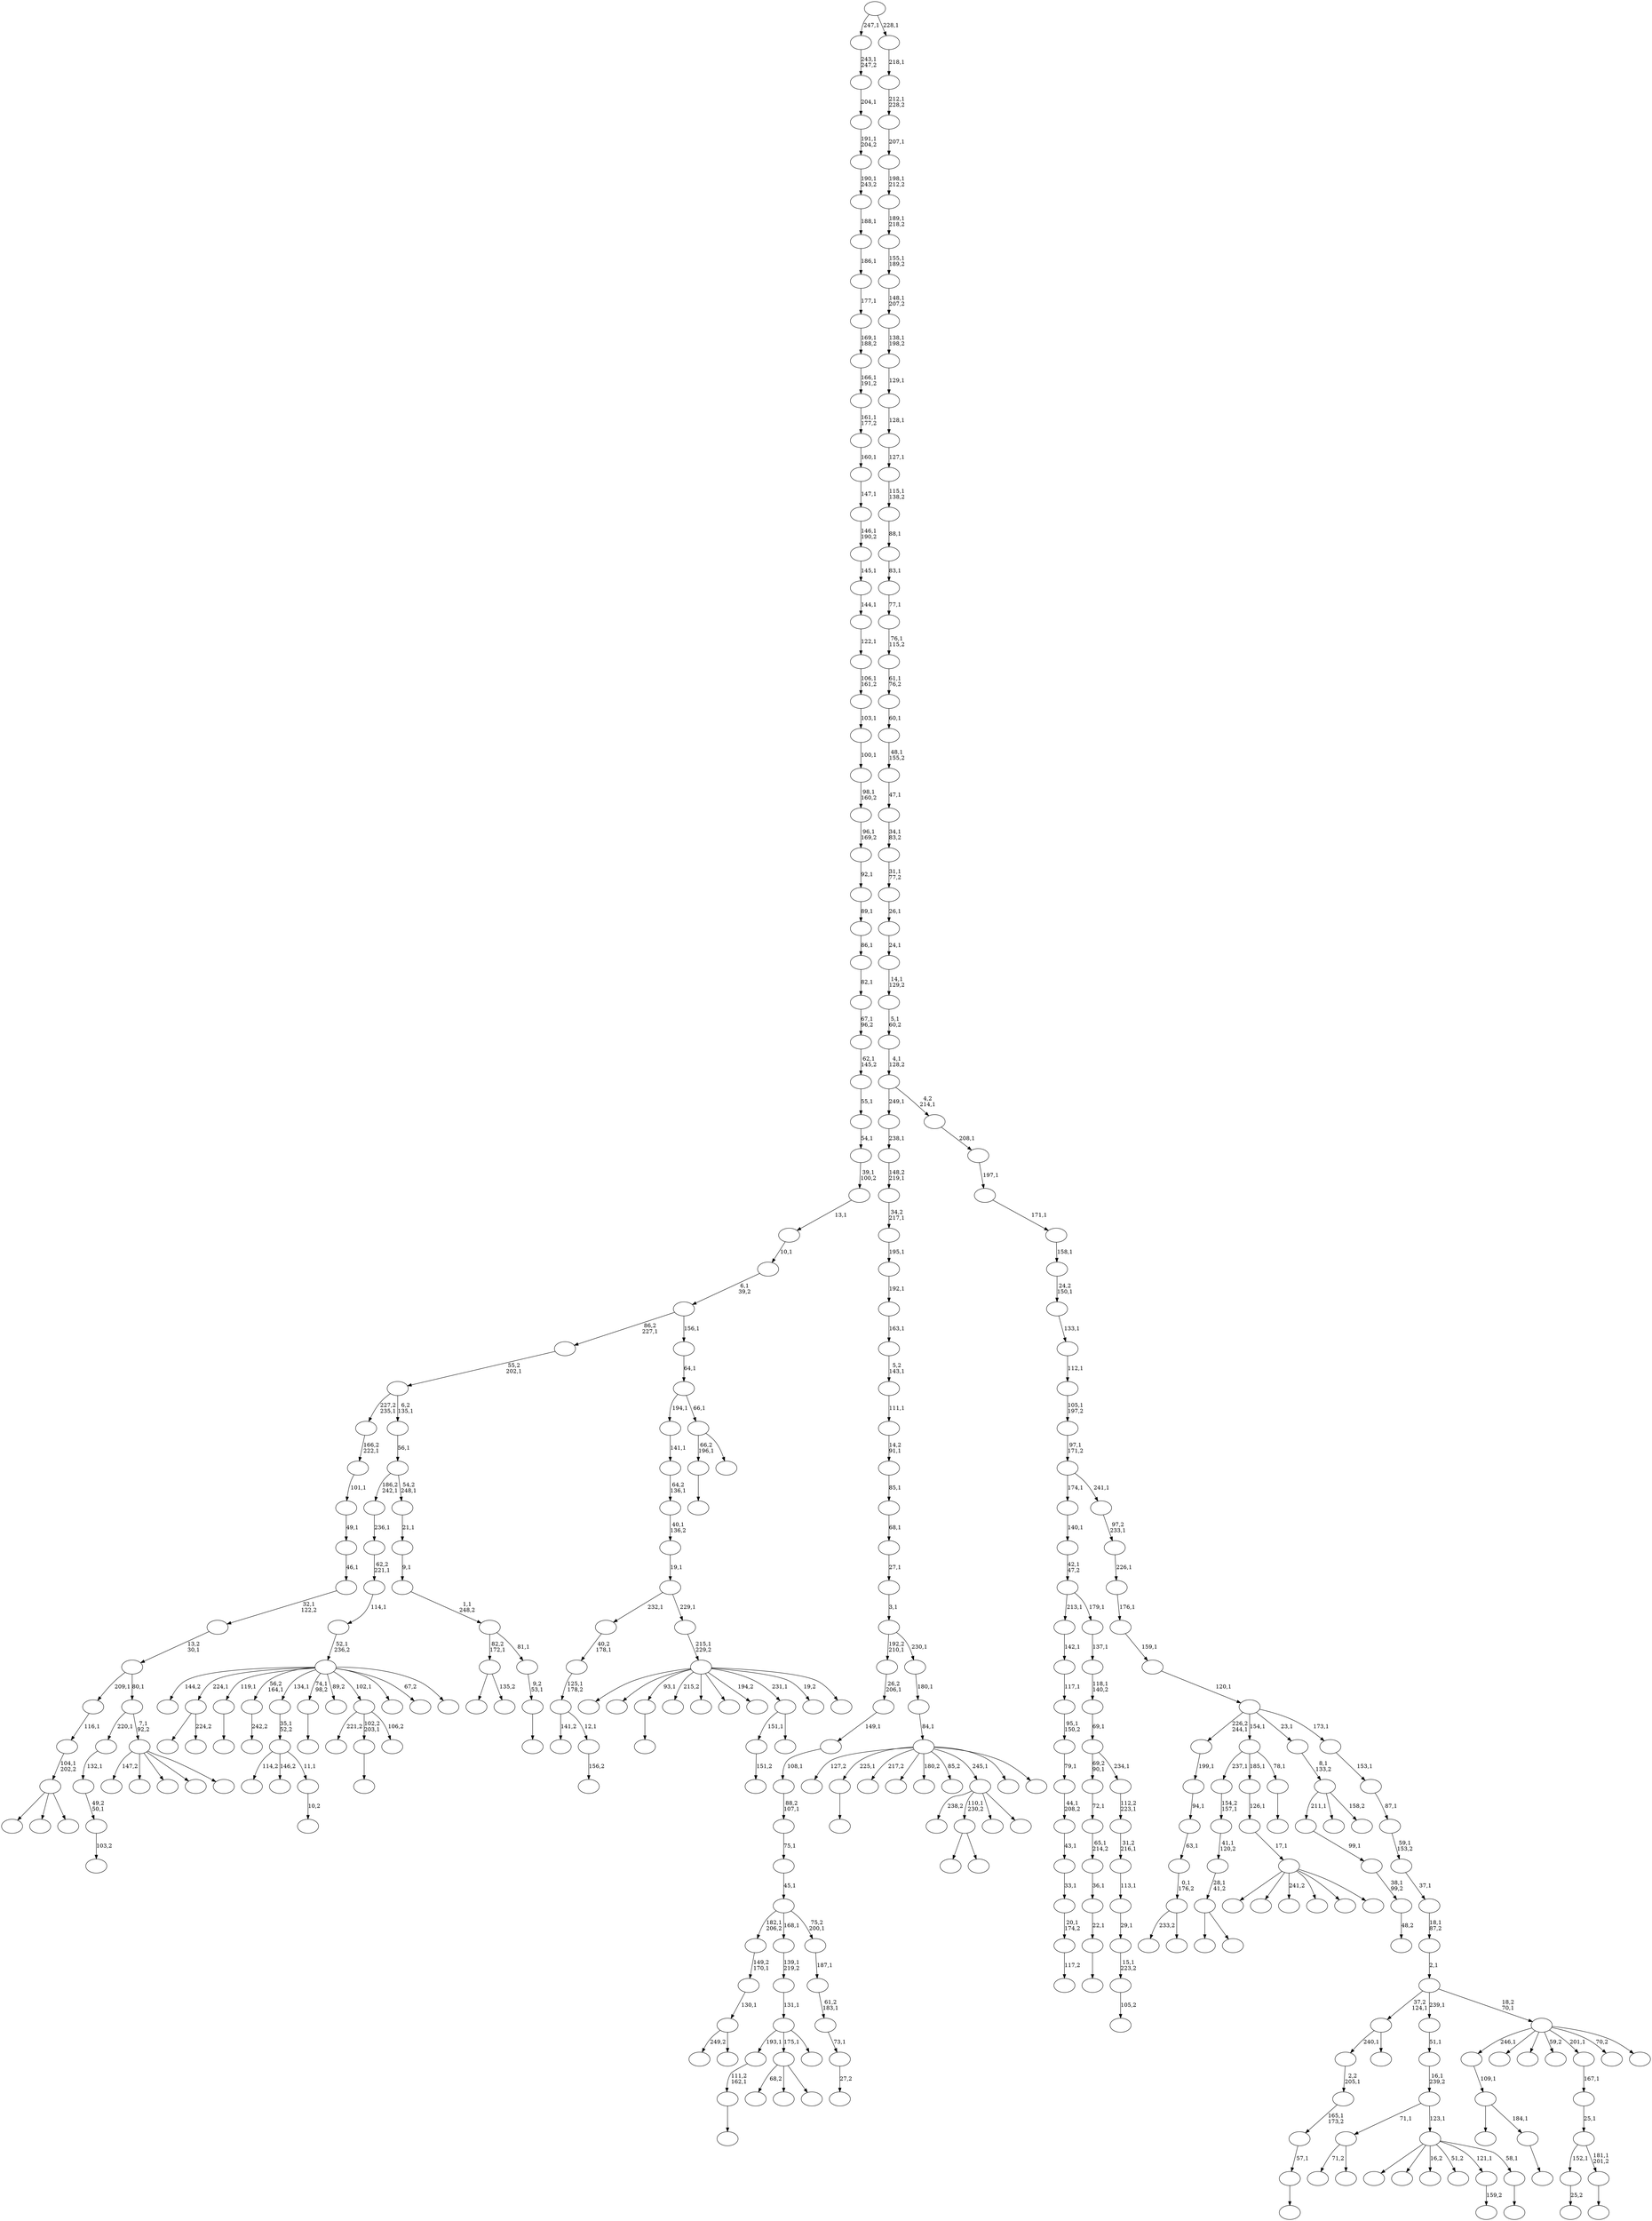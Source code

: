 digraph T {
	350 [label=""]
	349 [label=""]
	348 [label=""]
	347 [label=""]
	346 [label=""]
	345 [label=""]
	344 [label=""]
	343 [label=""]
	342 [label=""]
	341 [label=""]
	340 [label=""]
	339 [label=""]
	338 [label=""]
	337 [label=""]
	336 [label=""]
	335 [label=""]
	334 [label=""]
	333 [label=""]
	332 [label=""]
	331 [label=""]
	330 [label=""]
	329 [label=""]
	328 [label=""]
	327 [label=""]
	326 [label=""]
	325 [label=""]
	324 [label=""]
	323 [label=""]
	322 [label=""]
	321 [label=""]
	320 [label=""]
	319 [label=""]
	318 [label=""]
	317 [label=""]
	316 [label=""]
	315 [label=""]
	314 [label=""]
	313 [label=""]
	312 [label=""]
	311 [label=""]
	310 [label=""]
	309 [label=""]
	308 [label=""]
	307 [label=""]
	306 [label=""]
	305 [label=""]
	304 [label=""]
	303 [label=""]
	302 [label=""]
	301 [label=""]
	300 [label=""]
	299 [label=""]
	298 [label=""]
	297 [label=""]
	296 [label=""]
	295 [label=""]
	294 [label=""]
	293 [label=""]
	292 [label=""]
	291 [label=""]
	290 [label=""]
	289 [label=""]
	288 [label=""]
	287 [label=""]
	286 [label=""]
	285 [label=""]
	284 [label=""]
	283 [label=""]
	282 [label=""]
	281 [label=""]
	280 [label=""]
	279 [label=""]
	278 [label=""]
	277 [label=""]
	276 [label=""]
	275 [label=""]
	274 [label=""]
	273 [label=""]
	272 [label=""]
	271 [label=""]
	270 [label=""]
	269 [label=""]
	268 [label=""]
	267 [label=""]
	266 [label=""]
	265 [label=""]
	264 [label=""]
	263 [label=""]
	262 [label=""]
	261 [label=""]
	260 [label=""]
	259 [label=""]
	258 [label=""]
	257 [label=""]
	256 [label=""]
	255 [label=""]
	254 [label=""]
	253 [label=""]
	252 [label=""]
	251 [label=""]
	250 [label=""]
	249 [label=""]
	248 [label=""]
	247 [label=""]
	246 [label=""]
	245 [label=""]
	244 [label=""]
	243 [label=""]
	242 [label=""]
	241 [label=""]
	240 [label=""]
	239 [label=""]
	238 [label=""]
	237 [label=""]
	236 [label=""]
	235 [label=""]
	234 [label=""]
	233 [label=""]
	232 [label=""]
	231 [label=""]
	230 [label=""]
	229 [label=""]
	228 [label=""]
	227 [label=""]
	226 [label=""]
	225 [label=""]
	224 [label=""]
	223 [label=""]
	222 [label=""]
	221 [label=""]
	220 [label=""]
	219 [label=""]
	218 [label=""]
	217 [label=""]
	216 [label=""]
	215 [label=""]
	214 [label=""]
	213 [label=""]
	212 [label=""]
	211 [label=""]
	210 [label=""]
	209 [label=""]
	208 [label=""]
	207 [label=""]
	206 [label=""]
	205 [label=""]
	204 [label=""]
	203 [label=""]
	202 [label=""]
	201 [label=""]
	200 [label=""]
	199 [label=""]
	198 [label=""]
	197 [label=""]
	196 [label=""]
	195 [label=""]
	194 [label=""]
	193 [label=""]
	192 [label=""]
	191 [label=""]
	190 [label=""]
	189 [label=""]
	188 [label=""]
	187 [label=""]
	186 [label=""]
	185 [label=""]
	184 [label=""]
	183 [label=""]
	182 [label=""]
	181 [label=""]
	180 [label=""]
	179 [label=""]
	178 [label=""]
	177 [label=""]
	176 [label=""]
	175 [label=""]
	174 [label=""]
	173 [label=""]
	172 [label=""]
	171 [label=""]
	170 [label=""]
	169 [label=""]
	168 [label=""]
	167 [label=""]
	166 [label=""]
	165 [label=""]
	164 [label=""]
	163 [label=""]
	162 [label=""]
	161 [label=""]
	160 [label=""]
	159 [label=""]
	158 [label=""]
	157 [label=""]
	156 [label=""]
	155 [label=""]
	154 [label=""]
	153 [label=""]
	152 [label=""]
	151 [label=""]
	150 [label=""]
	149 [label=""]
	148 [label=""]
	147 [label=""]
	146 [label=""]
	145 [label=""]
	144 [label=""]
	143 [label=""]
	142 [label=""]
	141 [label=""]
	140 [label=""]
	139 [label=""]
	138 [label=""]
	137 [label=""]
	136 [label=""]
	135 [label=""]
	134 [label=""]
	133 [label=""]
	132 [label=""]
	131 [label=""]
	130 [label=""]
	129 [label=""]
	128 [label=""]
	127 [label=""]
	126 [label=""]
	125 [label=""]
	124 [label=""]
	123 [label=""]
	122 [label=""]
	121 [label=""]
	120 [label=""]
	119 [label=""]
	118 [label=""]
	117 [label=""]
	116 [label=""]
	115 [label=""]
	114 [label=""]
	113 [label=""]
	112 [label=""]
	111 [label=""]
	110 [label=""]
	109 [label=""]
	108 [label=""]
	107 [label=""]
	106 [label=""]
	105 [label=""]
	104 [label=""]
	103 [label=""]
	102 [label=""]
	101 [label=""]
	100 [label=""]
	99 [label=""]
	98 [label=""]
	97 [label=""]
	96 [label=""]
	95 [label=""]
	94 [label=""]
	93 [label=""]
	92 [label=""]
	91 [label=""]
	90 [label=""]
	89 [label=""]
	88 [label=""]
	87 [label=""]
	86 [label=""]
	85 [label=""]
	84 [label=""]
	83 [label=""]
	82 [label=""]
	81 [label=""]
	80 [label=""]
	79 [label=""]
	78 [label=""]
	77 [label=""]
	76 [label=""]
	75 [label=""]
	74 [label=""]
	73 [label=""]
	72 [label=""]
	71 [label=""]
	70 [label=""]
	69 [label=""]
	68 [label=""]
	67 [label=""]
	66 [label=""]
	65 [label=""]
	64 [label=""]
	63 [label=""]
	62 [label=""]
	61 [label=""]
	60 [label=""]
	59 [label=""]
	58 [label=""]
	57 [label=""]
	56 [label=""]
	55 [label=""]
	54 [label=""]
	53 [label=""]
	52 [label=""]
	51 [label=""]
	50 [label=""]
	49 [label=""]
	48 [label=""]
	47 [label=""]
	46 [label=""]
	45 [label=""]
	44 [label=""]
	43 [label=""]
	42 [label=""]
	41 [label=""]
	40 [label=""]
	39 [label=""]
	38 [label=""]
	37 [label=""]
	36 [label=""]
	35 [label=""]
	34 [label=""]
	33 [label=""]
	32 [label=""]
	31 [label=""]
	30 [label=""]
	29 [label=""]
	28 [label=""]
	27 [label=""]
	26 [label=""]
	25 [label=""]
	24 [label=""]
	23 [label=""]
	22 [label=""]
	21 [label=""]
	20 [label=""]
	19 [label=""]
	18 [label=""]
	17 [label=""]
	16 [label=""]
	15 [label=""]
	14 [label=""]
	13 [label=""]
	12 [label=""]
	11 [label=""]
	10 [label=""]
	9 [label=""]
	8 [label=""]
	7 [label=""]
	6 [label=""]
	5 [label=""]
	4 [label=""]
	3 [label=""]
	2 [label=""]
	1 [label=""]
	0 [label=""]
	346 -> 347 [label=""]
	345 -> 346 [label="111,2\n162,1"]
	342 -> 343 [label=""]
	341 -> 344 [label=""]
	341 -> 342 [label="184,1"]
	340 -> 341 [label="109,1"]
	337 -> 338 [label=""]
	333 -> 334 [label="48,2"]
	332 -> 333 [label="38,1\n99,2"]
	331 -> 332 [label="99,1"]
	329 -> 335 [label=""]
	329 -> 330 [label="224,2"]
	324 -> 325 [label=""]
	321 -> 322 [label="117,2"]
	320 -> 321 [label="20,1\n174,2"]
	319 -> 320 [label="33,1"]
	318 -> 319 [label="43,1"]
	317 -> 318 [label="44,1\n208,2"]
	316 -> 317 [label="79,1"]
	315 -> 316 [label="95,1\n150,2"]
	314 -> 315 [label="117,1"]
	313 -> 314 [label="142,1"]
	309 -> 348 [label=""]
	309 -> 310 [label="135,2"]
	303 -> 304 [label="151,2"]
	301 -> 323 [label="68,2"]
	301 -> 312 [label=""]
	301 -> 302 [label=""]
	298 -> 305 [label=""]
	298 -> 299 [label=""]
	297 -> 298 [label="28,1\n41,2"]
	296 -> 297 [label="41,1\n120,2"]
	295 -> 296 [label="154,2\n157,1"]
	292 -> 293 [label="103,2"]
	291 -> 292 [label="49,2\n50,1"]
	290 -> 291 [label="132,1"]
	286 -> 287 [label=""]
	285 -> 286 [label="57,1"]
	284 -> 285 [label="165,1\n173,2"]
	283 -> 284 [label="2,2\n205,1"]
	281 -> 282 [label=""]
	278 -> 311 [label="233,2"]
	278 -> 279 [label=""]
	277 -> 278 [label="0,1\n176,2"]
	276 -> 277 [label="63,1"]
	275 -> 276 [label="94,1"]
	274 -> 275 [label="199,1"]
	271 -> 272 [label="25,2"]
	269 -> 273 [label=""]
	269 -> 270 [label=""]
	265 -> 266 [label="156,2"]
	264 -> 280 [label="141,2"]
	264 -> 265 [label="12,1"]
	263 -> 264 [label="125,1\n178,2"]
	262 -> 263 [label="40,2\n178,1"]
	259 -> 260 [label=""]
	257 -> 258 [label=""]
	256 -> 257 [label="22,1"]
	255 -> 256 [label="36,1"]
	254 -> 255 [label="65,1\n214,2"]
	253 -> 254 [label="72,1"]
	251 -> 252 [label="105,2"]
	250 -> 251 [label="15,1\n223,2"]
	249 -> 250 [label="29,1"]
	248 -> 249 [label="113,1"]
	247 -> 248 [label="31,2\n216,1"]
	246 -> 247 [label="112,2\n223,1"]
	245 -> 253 [label="69,2\n90,1"]
	245 -> 246 [label="234,1"]
	244 -> 245 [label="69,1"]
	243 -> 244 [label="118,1\n140,2"]
	242 -> 243 [label="137,1"]
	241 -> 313 [label="213,1"]
	241 -> 242 [label="179,1"]
	240 -> 241 [label="42,1\n47,2"]
	239 -> 240 [label="140,1"]
	236 -> 237 [label="242,2"]
	228 -> 229 [label="10,2"]
	227 -> 339 [label="114,2"]
	227 -> 268 [label="146,2"]
	227 -> 228 [label="11,1"]
	226 -> 227 [label="35,1\n52,2"]
	220 -> 221 [label=""]
	218 -> 225 [label="249,2"]
	218 -> 219 [label=""]
	217 -> 218 [label="130,1"]
	216 -> 217 [label="149,2\n170,1"]
	210 -> 211 [label=""]
	207 -> 303 [label="151,1"]
	207 -> 208 [label=""]
	203 -> 261 [label=""]
	203 -> 223 [label=""]
	203 -> 204 [label=""]
	202 -> 203 [label="104,1\n202,2"]
	201 -> 202 [label="116,1"]
	199 -> 326 [label="71,2"]
	199 -> 200 [label=""]
	196 -> 327 [label=""]
	196 -> 267 [label=""]
	196 -> 233 [label="241,2"]
	196 -> 230 [label=""]
	196 -> 209 [label=""]
	196 -> 197 [label=""]
	195 -> 196 [label="17,1"]
	194 -> 195 [label="126,1"]
	191 -> 192 [label=""]
	190 -> 295 [label="237,1"]
	190 -> 194 [label="185,1"]
	190 -> 191 [label="78,1"]
	187 -> 238 [label="221,2"]
	187 -> 210 [label="102,2\n203,1"]
	187 -> 188 [label="106,2"]
	184 -> 185 [label=""]
	183 -> 271 [label="152,1"]
	183 -> 184 [label="181,1\n201,2"]
	182 -> 183 [label="25,1"]
	181 -> 182 [label="167,1"]
	177 -> 345 [label="193,1"]
	177 -> 301 [label="175,1"]
	177 -> 178 [label=""]
	176 -> 177 [label="131,1"]
	175 -> 176 [label="139,1\n219,2"]
	172 -> 300 [label="147,2"]
	172 -> 289 [label=""]
	172 -> 193 [label=""]
	172 -> 186 [label=""]
	172 -> 173 [label=""]
	171 -> 290 [label="220,1"]
	171 -> 172 [label="7,1\n92,2"]
	170 -> 201 [label="209,1"]
	170 -> 171 [label="80,1"]
	169 -> 170 [label="13,2\n30,1"]
	168 -> 169 [label="32,1\n122,2"]
	167 -> 168 [label="46,1"]
	166 -> 167 [label="49,1"]
	165 -> 166 [label="101,1"]
	164 -> 165 [label="166,2\n222,1"]
	162 -> 350 [label="144,2"]
	162 -> 329 [label="224,1"]
	162 -> 324 [label="119,1"]
	162 -> 236 [label="56,2\n164,1"]
	162 -> 226 [label="134,1"]
	162 -> 220 [label="74,1\n98,2"]
	162 -> 205 [label="89,2"]
	162 -> 187 [label="102,1"]
	162 -> 180 [label=""]
	162 -> 179 [label="67,2"]
	162 -> 163 [label=""]
	161 -> 162 [label="52,1\n236,2"]
	160 -> 161 [label="114,1"]
	159 -> 160 [label="62,2\n221,1"]
	158 -> 159 [label="236,1"]
	156 -> 157 [label="27,2"]
	155 -> 156 [label="73,1"]
	154 -> 155 [label="61,2\n183,1"]
	153 -> 154 [label="187,1"]
	152 -> 216 [label="182,1\n206,2"]
	152 -> 175 [label="168,1"]
	152 -> 153 [label="75,2\n200,1"]
	151 -> 152 [label="45,1"]
	150 -> 151 [label="75,1"]
	149 -> 150 [label="88,2\n107,1"]
	148 -> 149 [label="108,1"]
	147 -> 148 [label="149,1"]
	146 -> 147 [label="26,2\n206,1"]
	143 -> 328 [label=""]
	143 -> 294 [label=""]
	143 -> 281 [label="93,1"]
	143 -> 232 [label="215,2"]
	143 -> 214 [label=""]
	143 -> 213 [label=""]
	143 -> 212 [label="194,2"]
	143 -> 207 [label="231,1"]
	143 -> 189 [label="19,2"]
	143 -> 144 [label=""]
	142 -> 143 [label="215,1\n229,2"]
	141 -> 262 [label="232,1"]
	141 -> 142 [label="229,1"]
	140 -> 141 [label="19,1"]
	139 -> 140 [label="40,1\n136,2"]
	138 -> 139 [label="64,2\n136,1"]
	137 -> 138 [label="141,1"]
	135 -> 331 [label="211,1"]
	135 -> 231 [label=""]
	135 -> 136 [label="158,2"]
	134 -> 135 [label="8,1\n133,2"]
	132 -> 349 [label="238,2"]
	132 -> 269 [label="110,1\n230,2"]
	132 -> 198 [label=""]
	132 -> 133 [label=""]
	130 -> 131 [label=""]
	129 -> 130 [label="9,2\n53,1"]
	128 -> 309 [label="82,2\n172,1"]
	128 -> 129 [label="81,1"]
	127 -> 128 [label="1,1\n248,2"]
	126 -> 127 [label="9,1"]
	125 -> 126 [label="21,1"]
	124 -> 158 [label="186,2\n242,1"]
	124 -> 125 [label="54,2\n248,1"]
	123 -> 124 [label="56,1"]
	122 -> 164 [label="227,2\n235,1"]
	122 -> 123 [label="6,2\n135,1"]
	121 -> 122 [label="55,2\n202,1"]
	118 -> 337 [label="66,2\n196,1"]
	118 -> 119 [label=""]
	117 -> 137 [label="194,1"]
	117 -> 118 [label="66,1"]
	116 -> 117 [label="64,1"]
	115 -> 121 [label="86,2\n227,1"]
	115 -> 116 [label="156,1"]
	114 -> 115 [label="6,1\n39,2"]
	113 -> 114 [label="10,1"]
	112 -> 113 [label="13,1"]
	111 -> 112 [label="39,1\n100,2"]
	110 -> 111 [label="54,1"]
	109 -> 110 [label="55,1"]
	108 -> 109 [label="62,1\n145,2"]
	107 -> 108 [label="67,1\n96,2"]
	106 -> 107 [label="82,1"]
	105 -> 106 [label="86,1"]
	104 -> 105 [label="89,1"]
	103 -> 104 [label="92,1"]
	102 -> 103 [label="96,1\n169,2"]
	101 -> 102 [label="98,1\n160,2"]
	100 -> 101 [label="100,1"]
	99 -> 100 [label="103,1"]
	98 -> 99 [label="106,1\n161,2"]
	97 -> 98 [label="122,1"]
	96 -> 97 [label="144,1"]
	95 -> 96 [label="145,1"]
	94 -> 95 [label="146,1\n190,2"]
	93 -> 94 [label="147,1"]
	92 -> 93 [label="160,1"]
	91 -> 92 [label="161,1\n177,2"]
	90 -> 91 [label="166,1\n191,2"]
	89 -> 90 [label="169,1\n188,2"]
	88 -> 89 [label="177,1"]
	87 -> 88 [label="186,1"]
	86 -> 87 [label="188,1"]
	85 -> 86 [label="190,1\n243,2"]
	84 -> 85 [label="191,1\n204,2"]
	83 -> 84 [label="204,1"]
	82 -> 83 [label="243,1\n247,2"]
	80 -> 283 [label="240,1"]
	80 -> 81 [label=""]
	78 -> 79 [label="159,2"]
	76 -> 306 [label="127,2"]
	76 -> 259 [label="225,1"]
	76 -> 234 [label="217,2"]
	76 -> 224 [label=""]
	76 -> 215 [label="180,2"]
	76 -> 145 [label="85,2"]
	76 -> 132 [label="245,1"]
	76 -> 120 [label=""]
	76 -> 77 [label=""]
	75 -> 76 [label="84,1"]
	74 -> 75 [label="180,1"]
	73 -> 146 [label="192,2\n210,1"]
	73 -> 74 [label="230,1"]
	72 -> 73 [label="3,1"]
	71 -> 72 [label="27,1"]
	70 -> 71 [label="68,1"]
	69 -> 70 [label="85,1"]
	68 -> 69 [label="14,2\n91,1"]
	67 -> 68 [label="111,1"]
	66 -> 67 [label="5,2\n143,1"]
	65 -> 66 [label="163,1"]
	64 -> 65 [label="192,1"]
	63 -> 64 [label="195,1"]
	62 -> 63 [label="34,2\n217,1"]
	61 -> 62 [label="148,2\n219,1"]
	60 -> 61 [label="238,1"]
	58 -> 59 [label=""]
	57 -> 308 [label=""]
	57 -> 307 [label=""]
	57 -> 235 [label="16,2"]
	57 -> 206 [label="51,2"]
	57 -> 78 [label="121,1"]
	57 -> 58 [label="58,1"]
	56 -> 199 [label="71,1"]
	56 -> 57 [label="123,1"]
	55 -> 56 [label="16,1\n239,2"]
	54 -> 55 [label="51,1"]
	52 -> 340 [label="246,1"]
	52 -> 336 [label=""]
	52 -> 288 [label=""]
	52 -> 222 [label="59,2"]
	52 -> 181 [label="201,1"]
	52 -> 174 [label="70,2"]
	52 -> 53 [label=""]
	51 -> 80 [label="37,2\n124,1"]
	51 -> 54 [label="239,1"]
	51 -> 52 [label="18,2\n70,1"]
	50 -> 51 [label="2,1"]
	49 -> 50 [label="18,1\n87,2"]
	48 -> 49 [label="37,1"]
	47 -> 48 [label="59,1\n153,2"]
	46 -> 47 [label="87,1"]
	45 -> 46 [label="153,1"]
	44 -> 274 [label="226,2\n244,1"]
	44 -> 190 [label="154,1"]
	44 -> 134 [label="23,1"]
	44 -> 45 [label="173,1"]
	43 -> 44 [label="120,1"]
	42 -> 43 [label="159,1"]
	41 -> 42 [label="176,1"]
	40 -> 41 [label="226,1"]
	39 -> 40 [label="97,2\n233,1"]
	38 -> 239 [label="174,1"]
	38 -> 39 [label="241,1"]
	37 -> 38 [label="97,1\n171,2"]
	36 -> 37 [label="105,1\n197,2"]
	35 -> 36 [label="112,1"]
	34 -> 35 [label="133,1"]
	33 -> 34 [label="24,2\n150,1"]
	32 -> 33 [label="158,1"]
	31 -> 32 [label="171,1"]
	30 -> 31 [label="197,1"]
	29 -> 30 [label="208,1"]
	28 -> 60 [label="249,1"]
	28 -> 29 [label="4,2\n214,1"]
	27 -> 28 [label="4,1\n128,2"]
	26 -> 27 [label="5,1\n60,2"]
	25 -> 26 [label="14,1\n129,2"]
	24 -> 25 [label="24,1"]
	23 -> 24 [label="26,1"]
	22 -> 23 [label="31,1\n77,2"]
	21 -> 22 [label="34,1\n83,2"]
	20 -> 21 [label="47,1"]
	19 -> 20 [label="48,1\n155,2"]
	18 -> 19 [label="60,1"]
	17 -> 18 [label="61,1\n76,2"]
	16 -> 17 [label="76,1\n115,2"]
	15 -> 16 [label="77,1"]
	14 -> 15 [label="83,1"]
	13 -> 14 [label="88,1"]
	12 -> 13 [label="115,1\n138,2"]
	11 -> 12 [label="127,1"]
	10 -> 11 [label="128,1"]
	9 -> 10 [label="129,1"]
	8 -> 9 [label="138,1\n198,2"]
	7 -> 8 [label="148,1\n207,2"]
	6 -> 7 [label="155,1\n189,2"]
	5 -> 6 [label="189,1\n218,2"]
	4 -> 5 [label="198,1\n212,2"]
	3 -> 4 [label="207,1"]
	2 -> 3 [label="212,1\n228,2"]
	1 -> 2 [label="218,1"]
	0 -> 82 [label="247,1"]
	0 -> 1 [label="228,1"]
}
